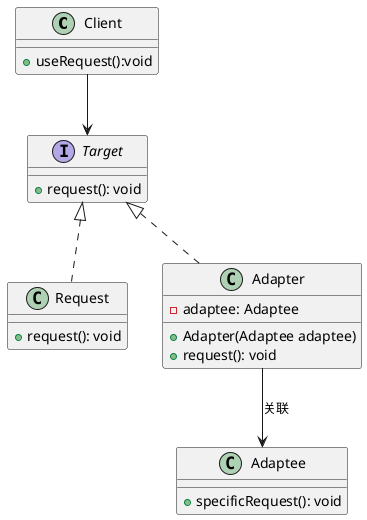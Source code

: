 @startuml
' 这是一个对象适配器
' Adapter 可以适配多个不同的 Adaptee 实例，甚至在运行时可以动态改变被适配者。
' 组合优于继承
' 松耦合：对象适配器与 Adaptee 之间是松耦合的，任何对 Adaptee 的修改或继承结构的变化都不会直接影响到 Adapter，使得对象适配器更容易维护和扩展。
' 适配多个类：对象适配器可以轻松地适配多个不同的 Adaptee 类，因为它并不依赖继承。一个 Adapter 可以持有多个不同类型的 Adaptee 实例，通过不同的逻辑实现适配。

class Client{
    + useRequest():void
}

interface Target {
    + request(): void
}

' 特殊请求
class Adaptee {
    + specificRequest(): void
}
' 普通请求
class Request implements Target{
    + request(): void
}
' 适配器实现目标接口，持有特殊请求的引用
class Adapter implements Target {
    - adaptee: Adaptee
    + Adapter(Adaptee adaptee)
    + request(): void
}


Adapter --> Adaptee : 关联
Client --> Target
@enduml
